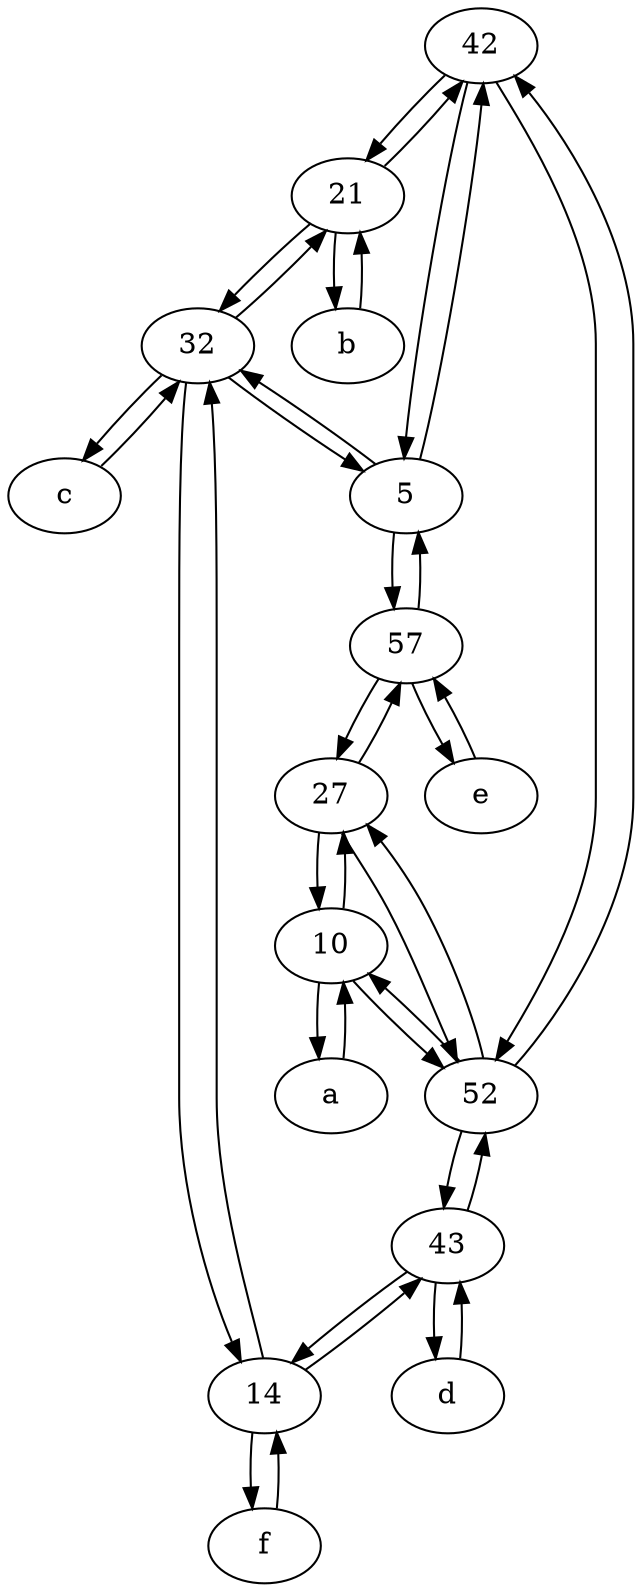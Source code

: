 digraph  {
	42;
	c [pos="20,10!"];
	f [pos="15,45!"];
	27;
	10;
	57;
	21;
	d [pos="20,30!"];
	14;
	e [pos="30,50!"];
	a [pos="40,10!"];
	32;
	43;
	52;
	5;
	b [pos="50,20!"];
	32 -> 21;
	42 -> 5;
	21 -> b;
	32 -> c;
	d -> 43;
	14 -> 32;
	43 -> d;
	14 -> f;
	f -> 14;
	43 -> 14;
	57 -> e;
	27 -> 52;
	c -> 32;
	57 -> 27;
	32 -> 5;
	42 -> 21;
	27 -> 57;
	a -> 10;
	52 -> 42;
	e -> 57;
	21 -> 32;
	52 -> 10;
	57 -> 5;
	43 -> 52;
	32 -> 14;
	14 -> 43;
	10 -> 27;
	5 -> 32;
	42 -> 52;
	10 -> a;
	27 -> 10;
	21 -> 42;
	52 -> 43;
	10 -> 52;
	5 -> 42;
	5 -> 57;
	b -> 21;
	52 -> 27;

	}